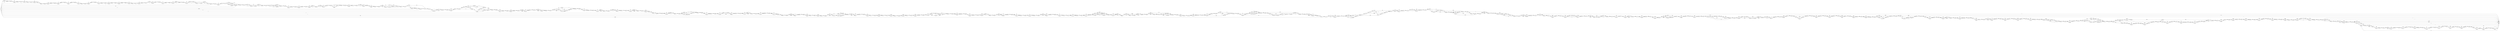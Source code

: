 digraph {
	graph [rankdir=LR]
	node [shape=rectangle]
	2 -> 10 [label=40311]
	10 -> 14 [label=40261]
	10 -> 10418 [label=50]
	14 -> 35 [label=2559]
	14 -> 10418 [label=37702]
	35 -> 61 [label=40311]
	61 -> 64 [label=3651]
	61 -> 12018 [label=36660]
	64 -> 85 [label=3601]
	64 -> 10439 [label=50]
	85 -> 91 [label=40309]
	91 -> 94 [label=40002]
	91 -> 112 [label=309]
	94 -> 98 [label=3344]
	94 -> 115 [label=36658]
	98 -> 103 [label=3342]
	98 -> 119 [label=2]
	103 -> 112 [label=2617]
	103 -> 124 [label=725]
	112 -> 115 [label=2926]
	115 -> 119 [label=39584]
	119 -> 124 [label=39586]
	124 -> 133 [label=3734]
	124 -> 148 [label=36577]
	133 -> 148 [label=3425]
	133 -> 154 [label=309]
	148 -> 154 [label=40002]
	154 -> 178 [label=40311]
	178 -> 184 [label=40310]
	178 -> 10462 [label=1]
	184 -> 205 [label=3292]
	184 -> 10462 [label=37018]
	205 -> 223 [label=40311]
	223 -> 226 [label=40309]
	223 -> 244 [label=2]
	226 -> 232 [label=40259]
	226 -> 247 [label=50]
	232 -> 244 [label=3682]
	232 -> 10493 [label=36577]
	244 -> 247 [label=3684]
	247 -> 281 [label=3292]
	247 -> 10493 [label=442]
	281 -> 286 [label=3425]
	286 -> 288 [label=3423]
	286 -> 12096 [label=2]
	288 -> 292 [label=3732]
	292 -> 294 [label=40309]
	294 -> 315 [label=3651]
	294 -> 12096 [label=36658]
	315 -> 319 [label=40311]
	319 -> 340 [label=3601]
	319 -> 10528 [label=36710]
	340 -> 348 [label=3603]
	348 -> 359 [label=40261]
	359 -> 367 [label=40311]
	367 -> 379 [label=3651]
	367 -> 10568 [label=36660]
	379 -> 400 [label=3601]
	379 -> 10568 [label=50]
	400 -> 427 [label=40311]
	427 -> 442 [label=40261]
	427 -> 448 [label=50]
	442 -> 1 [label=2]
	442 -> 448 [label=40259]
	448 -> 511 [label=40309]
	511 -> 532 [label=39584]
	511 -> 19502 [label=725]
	532 -> 535 [label=40309]
	535 -> 556 [label=3292]
	535 -> 10614 [label=37017]
	556 -> 566 [label=40259]
	566 -> 571 [label=3292]
	566 -> 607 [label=36967]
	571 -> 607 [label=3342]
	607 -> 617 [label=40309]
	617 -> 625 [label=3682]
	617 -> 638 [label=36627]
	625 -> 638 [label=3292]
	625 -> 676 [label=390]
	638 -> 659 [label=39919]
	659 -> 676 [label=39916]
	659 -> 680 [label=3]
	676 -> 680 [label=40306]
	680 -> 706 [label=40309]
	706 -> 727 [label=3292]
	706 -> 10674 [label=37017]
	727 -> 748 [label=3292]
	727 -> 10687 [label=37017]
	748 -> 769 [label=3342]
	769 -> 772 [label=40309]
	772 -> 802 [label=3342]
	772 -> 12295 [label=36967]
	802 -> 811 [label=40309]
	811 -> 832 [label=3342]
	811 -> 12315 [label=36967]
	832 -> 844 [label=3651]
	832 -> 12336 [label=36658]
	844 -> 856 [label=3342]
	844 -> 12336 [label=309]
	856 -> 877 [label=3292]
	856 -> 10703 [label=50]
	877 -> 898 [label=3732]
	877 -> 18655 [label=36577]
	898 -> 910 [label=40309]
	910 -> 934 [label=3292]
	910 -> 10737 [label=37017]
	934 -> 952 [label=40309]
	952 -> 982 [label=3292]
	952 -> 10758 [label=37017]
	982 -> 988 [label=39869]
	988 -> 1009 [label=3292]
	988 -> 12368 [label=36577]
	1009 -> 1030 [label=40309]
	1030 -> 1051 [label=3291]
	1030 -> 10805 [label=37018]
	1051 -> 1060 [label=3342]
	1060 -> 1082 [label=3291]
	1060 -> 10816 [label=51]
	1082 -> 1093 [label=3342]
	1093 -> 1099 [label=40228]
	1093 -> 1114 [label=81]
	1099 -> 1114 [label=40227]
	1099 -> 1120 [label=1]
	1114 -> 1120 [label=40308]
	1120 -> 1126 [label=40309]
	1126 -> 1147 [label=40259]
	1126 -> 10854 [label=50]
	1147 -> 1156 [label=40309]
	1156 -> 1162 [label=40308]
	1156 -> 1186 [label=1]
	1162 -> 1183 [label=40258]
	1162 -> 10874 [label=50]
	1183 -> 1186 [label=40308]
	1186 -> 1192 [label=40309]
	1192 -> 1213 [label=3372]
	1192 -> 10894 [label=36937]
	1213 -> 1216 [label=40309]
	1216 -> 1237 [label=3342]
	1216 -> 12462 [label=36967]
	1237 -> 1252 [label=40309]
	1252 -> 1327 [label=40259]
	1252 -> 10968 [label=50]
	1327 -> 1336 [label=40309]
	1336 -> 1357 [label=40259]
	1336 -> 10988 [label=50]
	1357 -> 1378 [label=40309]
	1378 -> 1399 [label=3423]
	1378 -> 18682 [label=36886]
	1399 -> 1438 [label=40309]
	1438 -> 1453 [label=40253]
	1438 -> 10991 [label=56]
	1453 -> 1459 [label=3286]
	1453 -> 1474 [label=36967]
	1459 -> 1462 [label=3336]
	1462 -> 1474 [label=3342]
	1474 -> 1498 [label=40309]
	1498 -> 1504 [label=40259]
	1498 -> 1519 [label=50]
	1504 -> 1507 [label=3292]
	1504 -> 1531 [label=36967]
	1507 -> 1519 [label=3289]
	1507 -> 1528 [label=3]
	1519 -> 1528 [label=3339]
	1528 -> 1531 [label=3342]
	1531 -> 1552 [label=40309]
	1552 -> 1561 [label=40259]
	1552 -> 1 [label=50]
	1561 -> 1597 [label=3292]
	1561 -> 12543 [label=36967]
	1597 -> 1600 [label=40259]
	1600 -> 1621 [label=3292]
	1600 -> 12552 [label=36967]
	1621 -> 1630 [label=3682]
	1630 -> 1633 [label=40259]
	1633 -> 1654 [label=3292]
	1633 -> 12583 [label=36967]
	1654 -> 1786 [label=40259]
	1786 -> 1 [label=1]
	1786 -> 1821 [label=40258]
	1821 -> 1842 [label=40257]
	1821 -> 19580 [label=1]
	1842 -> 1908 [label=40258]
	1908 -> 1921 [label=3291]
	1908 -> 1929 [label=36967]
	1921 -> 1929 [label=2566]
	1921 -> 1942 [label=725]
	1929 -> 1942 [label=39533]
	1942 -> 1950 [label=40258]
	1950 -> 1971 [label=3291]
	1950 -> 12623 [label=36967]
	1971 -> 1986 [label=40258]
	1986 -> 2007 [label=39949]
	1986 -> 19125 [label=309]
	2007 -> 2049 [label=40258]
	2049 -> 2070 [label=3291]
	2049 -> 12643 [label=36967]
	2070 -> 2106 [label=40258]
	2106 -> 2134 [label=2559]
	2106 -> 12655 [label=37699]
	2134 -> 2139 [label=3290]
	2139 -> 2148 [label=40257]
	2148 -> 2154 [label=40258]
	2154 -> 2175 [label=3291]
	2154 -> 12695 [label=36967]
	2175 -> 2217 [label=40258]
	2217 -> 2229 [label=3681]
	2217 -> 14547 [label=36577]
	2229 -> 2232 [label=2641]
	2229 -> 14541 [label=1040]
	2232 -> 2250 [label=2560]
	2232 -> 12713 [label=81]
	2250 -> 2253 [label=2560]
	2250 -> 18725 [label=309]
	2253 -> 2271 [label=3372]
	2271 -> 2287 [label=40258]
	2287 -> 2288 [label=39949]
	2287 -> 12730 [label=309]
	2288 -> 2293 [label=39948]
	2288 -> 13012 [label=1]
	2293 -> 2307 [label=3290]
	2293 -> 12730 [label=36658]
	2307 -> 2328 [label=2559]
	2307 -> 14578 [label=731]
	2328 -> 2400 [label=3290]
	2400 -> 2402 [label=3291]
	2402 -> 2409 [label=40177]
	2409 -> 2421 [label=40258]
	2421 -> 2442 [label=39526]
	2421 -> 14598 [label=732]
	2442 -> 2450 [label=40258]
	2450 -> 2472 [label=39526]
	2450 -> 14619 [label=732]
	2472 -> 2484 [label=40258]
	2484 -> 2505 [label=2559]
	2484 -> 13411 [label=37699]
	2505 -> 2508 [label=40258]
	2508 -> 2529 [label=2559]
	2508 -> 13431 [label=37699]
	2529 -> 2539 [label=40258]
	2539 -> 2577 [label=3291]
	2539 -> 13468 [label=36967]
	2577 -> 2598 [label=40258]
	2598 -> 2619 [label=39526]
	2598 -> 14639 [label=732]
	2619 -> 2640 [label=40258]
	2640 -> 2664 [label=39445]
	2640 -> 13480 [label=813]
	2664 -> 2667 [label=40177]
	2667 -> 2688 [label=2559]
	2667 -> 13501 [label=37618]
	2688 -> 2712 [label=40258]
	2712 -> 2719 [label=3681]
	2712 -> 2733 [label=36577]
	2719 -> 2720 [label=3680]
	2719 -> 1 [label=1]
	2720 -> 1 [label=1]
	2720 -> 2733 [label=3679]
	2733 -> 2742 [label=40256]
	2742 -> 2751 [label=39526]
	2742 -> 2769 [label=730]
	2751 -> 2769 [label=2868]
	2751 -> 2772 [label=36658]
	2769 -> 2772 [label=3598]
	2772 -> 2775 [label=40256]
	2775 -> 2785 [label=3289]
	2775 -> 13544 [label=36967]
	2785 -> 1 [label=725]
	2785 -> 2789 [label=2564]
	2789 -> 1 [label=3]
	2789 -> 2796 [label=2561]
	2796 -> 2817 [label=2559]
	2796 -> 14688 [label=315]
	2817 -> 2838 [label=2868]
	2817 -> 14721 [label=2]
	2838 -> 2841 [label=2870]
	2841 -> 2858 [label=2561]
	2841 -> 14725 [label=309]
	2858 -> 2879 [label=2559]
	2858 -> 14725 [label=2]
	2879 -> 2885 [label=2870]
	2885 -> 2916 [label=2559]
	2885 -> 14771 [label=311]
	2916 -> 3012 [label=2870]
	3012 -> 3033 [label=2561]
	3012 -> 19229 [label=309]
	3033 -> 3078 [label=2870]
	3078 -> 3099 [label=2561]
	3078 -> 19249 [label=309]
	3099 -> 3534 [label=2870]
	3534 -> 3555 [label=2559]
	3534 -> 14791 [label=311]
	3555 -> 3607 [label=2870]
	3607 -> 3628 [label=2868]
	3607 -> 14811 [label=2]
	3628 -> 3788 [label=2870]
	3788 -> 3809 [label=2561]
	3788 -> 19269 [label=309]
	3809 -> 3876 [label=2870]
	3876 -> 1 [label=309]
	3876 -> 3884 [label=2561]
	3884 -> 3905 [label=2559]
	3884 -> 14831 [label=2]
	3905 -> 3926 [label=2559]
	3905 -> 14851 [label=2]
	3926 -> 4070 [label=2561]
	4070 -> 1 [label=2]
	4070 -> 5982 [label=2559]
	5982 -> 1 [label=2559]
	5983 -> 6078 [label=52]
	6078 -> 6099 [label=50]
	6078 -> 15995 [label=2]
	6099 -> 6118 [label=52]
	6118 -> 6139 [label=50]
	6118 -> 16015 [label=2]
	6139 -> 6151 [label=52]
	6151 -> 6187 [label=50]
	6151 -> 16050 [label=2]
	6187 -> 6201 [label=52]
	6201 -> 6235 [label=53]
	6235 -> 6256 [label=50]
	6235 -> 13570 [label=3]
	6256 -> 6259 [label=53]
	6259 -> 6280 [label=50]
	6259 -> 13590 [label=3]
	6280 -> 6337 [label=53]
	6337 -> 6358 [label=50]
	6337 -> 13610 [label=3]
	6358 -> 6379 [label=53]
	6379 -> 6400 [label=51]
	6379 -> 16070 [label=2]
	6400 -> 6406 [label=53]
	6406 -> 6427 [label=51]
	6406 -> 16090 [label=2]
	6427 -> 6481 [label=53]
	6481 -> 6502 [label=51]
	6481 -> 16110 [label=2]
	6502 -> 6532 [label=53]
	6532 -> 6553 [label=50]
	6532 -> 13630 [label=3]
	6553 -> 6639 [label=53]
	6639 -> 6660 [label=50]
	6639 -> 13650 [label=3]
	6660 -> 6663 [label=53]
	6663 -> 6684 [label=51]
	6663 -> 16130 [label=2]
	6684 -> 6717 [label=53]
	6717 -> 6738 [label=50]
	6717 -> 13670 [label=3]
	6738 -> 6744 [label=53]
	6744 -> 6747 [label=51]
	6744 -> 13688 [label=2]
	6747 -> 6777 [label=50]
	6747 -> 13688 [label=1]
	6777 -> 6786 [label=53]
	6786 -> 6807 [label=51]
	6786 -> 16170 [label=2]
	6807 -> 6831 [label=53]
	6831 -> 6852 [label=50]
	6831 -> 13702 [label=3]
	6852 -> 6855 [label=51]
	6855 -> 7038 [label=53]
	7038 -> 7059 [label=50]
	7038 -> 13725 [label=3]
	7059 -> 7062 [label=51]
	7062 -> 7065 [label=50]
	7062 -> 13781 [label=1]
	7065 -> 7093 [label=52]
	7093 -> 7114 [label=50]
	7093 -> 13781 [label=2]
	7114 -> 7137 [label=53]
	7137 -> 7140 [label=54]
	7140 -> 7164 [label=53]
	7140 -> 19545 [label=1]
	7164 -> 7176 [label=54]
	7176 -> 7188 [label=51]
	7176 -> 16229 [label=3]
	7188 -> 7209 [label=50]
	7188 -> 13799 [label=1]
	7209 -> 7224 [label=782]
	7224 -> 7227 [label=780]
	7224 -> 13828 [label=2]
	7227 -> 7251 [label=50]
	7227 -> 13828 [label=730]
	7251 -> 7269 [label=51]
	7269 -> 7276 [label=782]
	7276 -> 7278 [label=781]
	7276 -> 7297 [label=1]
	7278 -> 7296 [label=779]
	7278 -> 16301 [label=2]
	7296 -> 7297 [label=50]
	7296 -> 16301 [label=729]
	7297 -> 7317 [label=51]
	7317 -> 7335 [label=782]
	7335 -> 7356 [label=779]
	7335 -> 13873 [label=3]
	7356 -> 7365 [label=782]
	7365 -> 7386 [label=779]
	7365 -> 13893 [label=3]
	7386 -> 7429 [label=782]
	7429 -> 7450 [label=775]
	7429 -> 13898 [label=7]
	7450 -> 7455 [label=777]
	7455 -> 7458 [label=780]
	7455 -> 7476 [label=2]
	7458 -> 7476 [label=55]
	7458 -> 7479 [label=725]
	7476 -> 7479 [label=57]
	7479 -> 7533 [label=782]
	7533 -> 7554 [label=775]
	7533 -> 13938 [label=5]
	7533 -> 7566 [label=2]
	7554 -> 7566 [label=780]
	7566 -> 7590 [label=782]
	7590 -> 7611 [label=52]
	7590 -> 13958 [label=730]
	7611 -> 7620 [label=782]
	7620 -> 7638 [label=781]
	7620 -> 7641 [label=1]
	7638 -> 7641 [label=54]
	7638 -> 7659 [label=727]
	7641 -> 7659 [label=55]
	7659 -> 7680 [label=54]
	7659 -> 13998 [label=728]
	7680 -> 7683 [label=782]
	7683 -> 7698 [label=57]
	7683 -> 14004 [label=725]
	7698 -> 7707 [label=56]
	7698 -> 14004 [label=1]
	7707 -> 7728 [label=50]
	7707 -> 16417 [label=6]
	7728 -> 7731 [label=781]
	7731 -> 7737 [label=782]
	7737 -> 7749 [label=781]
	7737 -> 7764 [label=1]
	7749 -> 7763 [label=56]
	7749 -> 7770 [label=725]
	7763 -> 7764 [label=36629]
	7764 -> 7768 [label=36630]
	7768 -> 7770 [label=36711]
	7770 -> 7771 [label=37436]
	7771 -> 7792 [label=1]
	7771 -> 11054 [label=37435]
	7792 -> 7803 [label=36715]
	7803 -> 7806 [label=37440]
	7806 -> 7827 [label=36714]
	7806 -> 14076 [label=726]
	7827 -> 7913 [label=37440]
	7913 -> 7922 [label=37359]
	7913 -> 11084 [label=81]
	7922 -> 7943 [label=50]
	7922 -> 14085 [label=37309]
	7943 -> 7952 [label=50]
	7943 -> 11102 [label=4]
	7952 -> 7963 [label=51]
	7963 -> 7964 [label=776]
	7964 -> 8003 [label=37440]
	8003 -> 8030 [label=37438]
	8003 -> 16471 [label=2]
	8030 -> 8036 [label=37440]
	8036 -> 8066 [label=37438]
	8036 -> 16500 [label=2]
	8066 -> 8145 [label=37440]
	8145 -> 8150 [label=782]
	8145 -> 11134 [label=36658]
	8150 -> 8171 [label=776]
	8150 -> 11134 [label=6]
	8171 -> 8172 [label=37440]
	8172 -> 8183 [label=776]
	8172 -> 8186 [label=36664]
	8183 -> 8186 [label=775]
	8183 -> 8202 [label=1]
	8186 -> 8202 [label=37439]
	8202 -> 8207 [label=37440]
	8207 -> 8213 [label=782]
	8207 -> 11173 [label=36658]
	8213 -> 8219 [label=52]
	8213 -> 14124 [label=730]
	8219 -> 8240 [label=50]
	8219 -> 11173 [label=2]
	8240 -> 8246 [label=37436]
	8246 -> 8280 [label=37440]
	8280 -> 8301 [label=50]
	8280 -> 11204 [label=37390]
	8301 -> 8318 [label=37440]
	8318 -> 8339 [label=51]
	8318 -> 11213 [label=37389]
	8339 -> 8348 [label=55]
	8348 -> 8355 [label=37440]
	8355 -> 8360 [label=37435]
	8355 -> 8376 [label=5]
	8360 -> 8376 [label=36710]
	8360 -> 8381 [label=725]
	8376 -> 8381 [label=36715]
	8381 -> 8405 [label=37440]
	8405 -> 8426 [label=50]
	8405 -> 11239 [label=37390]
	8426 -> 8432 [label=780]
	8432 -> 8447 [label=37440]
	8447 -> 8468 [label=37438]
	8447 -> 16543 [label=2]
	8468 -> 8486 [label=37440]
	8486 -> 8489 [label=37442]
	8489 -> 8492 [label=37443]
	8492 -> 8513 [label=781]
	8492 -> 11268 [label=36662]
	8513 -> 8522 [label=37441]
	8522 -> 8540 [label=37443]
	8540 -> 8552 [label=783]
	8540 -> 11297 [label=36660]
	8552 -> 8600 [label=50]
	8552 -> 11309 [label=733]
	8600 -> 8630 [label=37443]
	8630 -> 8651 [label=783]
	8630 -> 11358 [label=36660]
	8651 -> 8654 [label=37443]
	8654 -> 8675 [label=50]
	8654 -> 11365 [label=37393]
	8675 -> 8685 [label=783]
	8685 -> 8693 [label=58]
	8685 -> 8706 [label=725]
	8693 -> 8706 [label=36718]
	8706 -> 8720 [label=37443]
	8720 -> 8747 [label=783]
	8720 -> 11411 [label=36660]
	8747 -> 8756 [label=785]
	8756 -> 8783 [label=37443]
	8783 -> 8804 [label=783]
	8783 -> 11451 [label=36660]
	8804 -> 8825 [label=37443]
	8825 -> 8846 [label=775]
	8825 -> 11471 [label=36668]
	8846 -> 8853 [label=37443]
	8853 -> 8855 [label=37752]
	8855 -> 8864 [label=1092]
	8855 -> 8876 [label=36660]
	8864 -> 8876 [label=1088]
	8864 -> 8885 [label=4]
	8876 -> 8885 [label=37748]
	8885 -> 8933 [label=37752]
	8933 -> 8954 [label=37750]
	8933 -> 16594 [label=2]
	8954 -> 8957 [label=37752]
	8957 -> 8978 [label=37750]
	8957 -> 16614 [label=2]
	8978 -> 9002 [label=37752]
	9002 -> 9011 [label=1094]
	9002 -> 11512 [label=36658]
	9011 -> 9029 [label=56]
	9011 -> 11512 [label=1038]
	9029 -> 9032 [label=50]
	9029 -> 11521 [label=6]
	9032 -> 9050 [label=779]
	9050 -> 9051 [label=1175]
	9050 -> 9071 [label=36577]
	9051 -> 9071 [label=450]
	9051 -> 9072 [label=725]
	9071 -> 9072 [label=37027]
	9072 -> 9090 [label=37752]
	9090 -> 9111 [label=37746]
	9090 -> 14218 [label=6]
	9111 -> 9194 [label=37752]
	9194 -> 9224 [label=37443]
	9194 -> 18889 [label=309]
	9224 -> 9227 [label=37752]
	9227 -> 9251 [label=37443]
	9227 -> 18912 [label=309]
	9251 -> 9254 [label=37752]
	9254 -> 9275 [label=37443]
	9254 -> 18932 [label=309]
	9275 -> 9278 [label=37752]
	9278 -> 9299 [label=37019]
	9278 -> 14238 [label=733]
	9299 -> 9320 [label=37752]
	9320 -> 9341 [label=50]
	9320 -> 11550 [label=37702]
	9341 -> 9353 [label=783]
	9353 -> 9374 [label=50]
	9353 -> 14249 [label=733]
	9374 -> 9416 [label=37752]
	9416 -> 9437 [label=864]
	9416 -> 16654 [label=36888]
	9437 -> 9439 [label=37752]
	9439 -> 9460 [label=37027]
	9439 -> 19462 [label=725]
	9460 -> 9476 [label=37752]
	9476 -> 9497 [label=37019]
	9476 -> 14254 [label=733]
	9497 -> 9500 [label=37750]
	9500 -> 9516 [label=37752]
	9516 -> 9529 [label=37019]
	9516 -> 11599 [label=733]
	9529 -> 9550 [label=50]
	9529 -> 11599 [label=36969]
	9550 -> 9564 [label=37752]
	9564 -> 9585 [label=783]
	9564 -> 11631 [label=36969]
	9585 -> 9608 [label=37752]
	9608 -> 9629 [label=50]
	9608 -> 11651 [label=37702]
	9629 -> 9649 [label=37752]
	9649 -> 9659 [label=37360]
	9649 -> 9670 [label=392]
	9659 -> 9670 [label=783]
	9659 -> 9680 [label=36577]
	9670 -> 9680 [label=1175]
	9680 -> 9683 [label=37752]
	9683 -> 9704 [label=50]
	9683 -> 11691 [label=37702]
	9704 -> 9757 [label=37752]
	9757 -> 9808 [label=783]
	9757 -> 11741 [label=36969]
	9808 -> 9814 [label=37752]
	9814 -> 9835 [label=1092]
	9814 -> 11761 [label=36660]
	9835 -> 9841 [label=1167]
	9835 -> 14489 [label=36585]
	9841 -> 9844 [label=1086]
	9841 -> 11776 [label=81]
	9844 -> 9862 [label=50]
	9844 -> 14303 [label=1036]
	9862 -> 9865 [label=36710]
	9865 -> 9886 [label=359]
	9865 -> 11787 [label=37393]
	9886 -> 9892 [label=37025]
	9892 -> 9910 [label=37025]
	9892 -> 9913 [label=727]
	9910 -> 9913 [label=365]
	9910 -> 9931 [label=36660]
	9913 -> 9922 [label=1092]
	9922 -> 9931 [label=783]
	9922 -> 9943 [label=309]
	9931 -> 9943 [label=37443]
	9943 -> 9946 [label=37752]
	9946 -> 9964 [label=864]
	9946 -> 11824 [label=36888]
	9964 -> 9985 [label=783]
	9964 -> 11824 [label=81]
	9985 -> 10003 [label=37362]
	10003 -> 10030 [label=37752]
	10030 -> 10051 [label=37751]
	10030 -> 16943 [label=1]
	10051 -> 10105 [label=37752]
	10105 -> 10126 [label=1092]
	10105 -> 11879 [label=36660]
	10126 -> 10141 [label=37752]
	10141 -> 10162 [label=783]
	10141 -> 11892 [label=36969]
	10162 -> 10163 [label=37443]
	10163 -> 10164 [label=783]
	10163 -> 11920 [label=36660]
	10164 -> 10185 [label=775]
	10164 -> 14369 [label=8]
	10185 -> 10193 [label=37752]
	10193 -> 10205 [label=37019]
	10193 -> 10214 [label=733]
	10205 -> 10214 [label=36936]
	10205 -> 10259 [label=83]
	10214 -> 10220 [label=359]
	10214 -> 14396 [label=37310]
	10220 -> 10235 [label=50]
	10220 -> 18526 [label=309]
	10235 -> 10244 [label=783]
	10244 -> 10247 [label=37669]
	10247 -> 10253 [label=1092]
	10247 -> 10286 [label=36577]
	10253 -> 10259 [label=783]
	10253 -> 10277 [label=309]
	10259 -> 10261 [label=866]
	10261 -> 10277 [label=863]
	10261 -> 10282 [label=3]
	10277 -> 10282 [label=1172]
	10282 -> 10284 [label=1175]
	10284 -> 10286 [label=1172]
	10284 -> 10305 [label=3]
	10286 -> 10305 [label=37749]
	10305 -> 10322 [label=37752]
	10322 -> 10331 [label=1092]
	10322 -> 10343 [label=36660]
	10331 -> 10343 [label=365]
	10331 -> 10352 [label=727]
	10343 -> 10352 [label=37025]
	10352 -> 2 [label=37752]
	10418 -> 35 [label=37752]
	10439 -> 85 [label=36708]
	10462 -> 205 [label=37019]
	10493 -> 10499 [label=37019]
	10499 -> 10507 [label=359]
	10499 -> 12075 [label=36660]
	10507 -> 10520 [label=50]
	10507 -> 288 [label=309]
	10520 -> 281 [label=133]
	10528 -> 10539 [label=52]
	10528 -> 348 [label=36658]
	10539 -> 359 [label=50]
	10539 -> 340 [label=2]
	10568 -> 400 [label=36710]
	10614 -> 571 [label=50]
	10614 -> 556 [label=36967]
	10674 -> 727 [label=37017]
	10687 -> 748 [label=50]
	10687 -> 769 [label=36967]
	10703 -> 877 [label=37017]
	10737 -> 934 [label=37017]
	10758 -> 10764 [label=36627]
	10758 -> 12368 [label=390]
	10764 -> 1009 [label=50]
	10764 -> 982 [label=36577]
	10805 -> 1051 [label=51]
	10805 -> 10816 [label=36967]
	10816 -> 10825 [label=37018]
	10825 -> 1082 [label=51]
	10825 -> 1093 [label=36967]
	10854 -> 1147 [label=50]
	10874 -> 1183 [label=50]
	10894 -> 1213 [label=36937]
	10968 -> 1327 [label=50]
	10988 -> 1357 [label=50]
	10991 -> 1459 [label=50]
	10991 -> 1462 [label=6]
	11054 -> 7792 [label=36714]
	11054 -> 7803 [label=725]
	11084 -> 11092 [label=807]
	11092 -> 11093 [label=82]
	11092 -> 7963 [label=725]
	11093 -> 11102 [label=81]
	11093 -> 7952 [label=1]
	11102 -> 7964 [label=36664]
	11134 -> 8171 [label=36664]
	11173 -> 11179 [label=36660]
	11179 -> 8240 [label=37386]
	11204 -> 8301 [label=37390]
	11213 -> 8348 [label=37385]
	11213 -> 8339 [label=4]
	11239 -> 8432 [label=36660]
	11239 -> 8426 [label=730]
	11268 -> 8513 [label=36660]
	11268 -> 8522 [label=2]
	11297 -> 11309 [label=36658]
	11297 -> 11318 [label=2]
	11309 -> 11318 [label=37391]
	11318 -> 8600 [label=37393]
	11358 -> 8651 [label=36660]
	11365 -> 8693 [label=36660]
	11365 -> 8675 [label=733]
	11411 -> 8756 [label=36658]
	11411 -> 8747 [label=2]
	11451 -> 8804 [label=36660]
	11471 -> 8846 [label=36668]
	11512 -> 11518 [label=37696]
	11518 -> 11521 [label=36967]
	11518 -> 9032 [label=729]
	11521 -> 9050 [label=36973]
	11550 -> 11553 [label=36969]
	11550 -> 9341 [label=733]
	11553 -> 11577 [label=36967]
	11553 -> 14249 [label=2]
	11577 -> 9374 [label=37702]
	11599 -> 9550 [label=37702]
	11631 -> 9585 [label=36969]
	11651 -> 9629 [label=37702]
	11691 -> 9704 [label=37702]
	11741 -> 9808 [label=36969]
	11761 -> 9835 [label=36660]
	11776 -> 9862 [label=36660]
	11787 -> 9886 [label=36666]
	11787 -> 9892 [label=727]
	11824 -> 11827 [label=36969]
	11827 -> 11839 [label=36660]
	11827 -> 11849 [label=309]
	11839 -> 11849 [label=81]
	11839 -> 9985 [label=36579]
	11849 -> 10003 [label=390]
	11879 -> 10126 [label=36660]
	11892 -> 10162 [label=36660]
	11892 -> 14369 [label=309]
	11920 -> 10185 [label=36977]
	12018 -> 10439 [label=36658]
	12018 -> 91 [label=2]
	12075 -> 10520 [label=83]
	12075 -> 292 [label=36577]
	12096 -> 315 [label=36660]
	12295 -> 802 [label=36967]
	12315 -> 832 [label=36967]
	12336 -> 10703 [label=36967]
	12368 -> 1009 [label=36967]
	12462 -> 1237 [label=36967]
	12543 -> 1597 [label=36967]
	12552 -> 1621 [label=390]
	12552 -> 1630 [label=36577]
	12583 -> 1654 [label=36967]
	12623 -> 1971 [label=36967]
	12643 -> 2070 [label=36967]
	12655 -> 2139 [label=36967]
	12655 -> 14532 [label=732]
	12695 -> 2175 [label=36967]
	12713 -> 2253 [label=812]
	12713 -> 18725 [label=36577]
	12730 -> 12759 [label=36967]
	12759 -> 12780 [label=390]
	12759 -> 18762 [label=36577]
	12780 -> 12950 [label=36967]
	12950 -> 12971 [label=36658]
	12950 -> 19184 [label=309]
	12971 -> 13012 [label=36967]
	13012 -> 13017 [label=36968]
	13017 -> 13102 [label=36967]
	13017 -> 2400 [label=1]
	13102 -> 13123 [label=390]
	13102 -> 18782 [label=36577]
	13123 -> 13147 [label=36967]
	13147 -> 13165 [label=390]
	13147 -> 18800 [label=36577]
	13165 -> 13199 [label=36967]
	13199 -> 13220 [label=390]
	13199 -> 18820 [label=36577]
	13220 -> 13364 [label=36967]
	13364 -> 2409 [label=81]
	13364 -> 2402 [label=36886]
	13411 -> 2505 [label=37699]
	13431 -> 2529 [label=37699]
	13468 -> 2577 [label=36967]
	13480 -> 13501 [label=81]
	13480 -> 2664 [label=732]
	13501 -> 2688 [label=37699]
	13544 -> 1 [label=36573]
	13544 -> 13550 [label=394]
	13550 -> 1 [label=81]
	13550 -> 2796 [label=313]
	13570 -> 6256 [label=3]
	13590 -> 6280 [label=3]
	13610 -> 6358 [label=3]
	13630 -> 6553 [label=3]
	13650 -> 6660 [label=3]
	13670 -> 6738 [label=3]
	13688 -> 6777 [label=3]
	13702 -> 6852 [label=1]
	13702 -> 6855 [label=2]
	13725 -> 7059 [label=1]
	13725 -> 7065 [label=2]
	13781 -> 7114 [label=3]
	13799 -> 13808 [label=3]
	13808 -> 7209 [label=732]
	13828 -> 13831 [label=732]
	13831 -> 7251 [label=1]
	13831 -> 7269 [label=731]
	13873 -> 7356 [label=3]
	13893 -> 7386 [label=3]
	13898 -> 7455 [label=5]
	13898 -> 7450 [label=2]
	13938 -> 7554 [label=5]
	13958 -> 7611 [label=730]
	13998 -> 7680 [label=728]
	14004 -> 14010 [label=726]
	14010 -> 7731 [label=1]
	14010 -> 16417 [label=725]
	14076 -> 7827 [label=726]
	14085 -> 11084 [label=726]
	14085 -> 11102 [label=36579]
	14085 -> 7943 [label=4]
	14124 -> 11179 [label=726]
	14124 -> 8246 [label=4]
	14218 -> 9111 [label=6]
	14238 -> 9299 [label=733]
	14249 -> 11577 [label=735]
	14254 -> 9497 [label=731]
	14254 -> 9500 [label=2]
	14303 -> 9865 [label=1042]
	14369 -> 11920 [label=317]
	14396 -> 10235 [label=733]
	14396 -> 18526 [label=36577]
	14489 -> 14303 [label=6]
	14489 -> 11776 [label=36579]
	14532 -> 2134 [label=731]
	14532 -> 2148 [label=1]
	14541 -> 14547 [label=731]
	14541 -> 2250 [label=309]
	14547 -> 12713 [label=37308]
	14578 -> 2328 [label=731]
	14598 -> 2442 [label=732]
	14619 -> 2472 [label=732]
	14639 -> 2619 [label=732]
	14688 -> 1 [label=4]
	14688 -> 2817 [label=311]
	14721 -> 2838 [label=2]
	14725 -> 2879 [label=311]
	14771 -> 2916 [label=311]
	14791 -> 3555 [label=311]
	14811 -> 3628 [label=2]
	14831 -> 3905 [label=2]
	14851 -> 3926 [label=2]
	15975 -> 5983 [label=2]
	15995 -> 6099 [label=2]
	16015 -> 6139 [label=2]
	16050 -> 6187 [label=2]
	16070 -> 6400 [label=2]
	16090 -> 6427 [label=2]
	16110 -> 6502 [label=2]
	16130 -> 6684 [label=2]
	16170 -> 6807 [label=2]
	16229 -> 13799 [label=2]
	16229 -> 19270 [label=1]
	16301 -> 7317 [label=731]
	16417 -> 7728 [label=731]
	16471 -> 8030 [label=2]
	16500 -> 8066 [label=2]
	16543 -> 8468 [label=2]
	16594 -> 8954 [label=2]
	16614 -> 8978 [label=2]
	16654 -> 9437 [label=36888]
	16943 -> 10051 [label=1]
	18526 -> 10244 [label=36886]
	18655 -> 898 [label=36577]
	18682 -> 1399 [label=36886]
	18725 -> 2271 [label=36886]
	18762 -> 12780 [label=36577]
	18782 -> 13123 [label=36577]
	18800 -> 13165 [label=36577]
	18820 -> 13220 [label=36577]
	18889 -> 9224 [label=309]
	18912 -> 9251 [label=309]
	18932 -> 9275 [label=309]
	19125 -> 2007 [label=309]
	19184 -> 12971 [label=309]
	19229 -> 3033 [label=309]
	19249 -> 3099 [label=309]
	19269 -> 3809 [label=309]
	19270 -> 13808 [label=726]
	19462 -> 9460 [label=725]
	19502 -> 532 [label=725]
	19545 -> 7164 [label=1]
	19580 -> 1842 [label=1]
	0 -> 2 [label=2559]
	0 -> 5983 [label=50]
	0 -> 7768 [label=81]
	0 -> 6201 [label=1]
	0 -> 8486 [label=2]
	0 -> 13808 [label=3]
	0 -> 8489 [label=1]
	0 -> 7763 [label=36573]
	0 -> 8853 [label=309]
	0 -> 11054 [label=4]
	0 -> 19270 [label=725]
	0 -> 7137 [label=1]
	0 -> 15975 [label=2]
}
